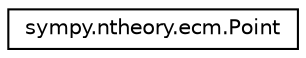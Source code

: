 digraph "Graphical Class Hierarchy"
{
 // LATEX_PDF_SIZE
  edge [fontname="Helvetica",fontsize="10",labelfontname="Helvetica",labelfontsize="10"];
  node [fontname="Helvetica",fontsize="10",shape=record];
  rankdir="LR";
  Node0 [label="sympy.ntheory.ecm.Point",height=0.2,width=0.4,color="black", fillcolor="white", style="filled",URL="$classsympy_1_1ntheory_1_1ecm_1_1Point.html",tooltip=" "];
}
